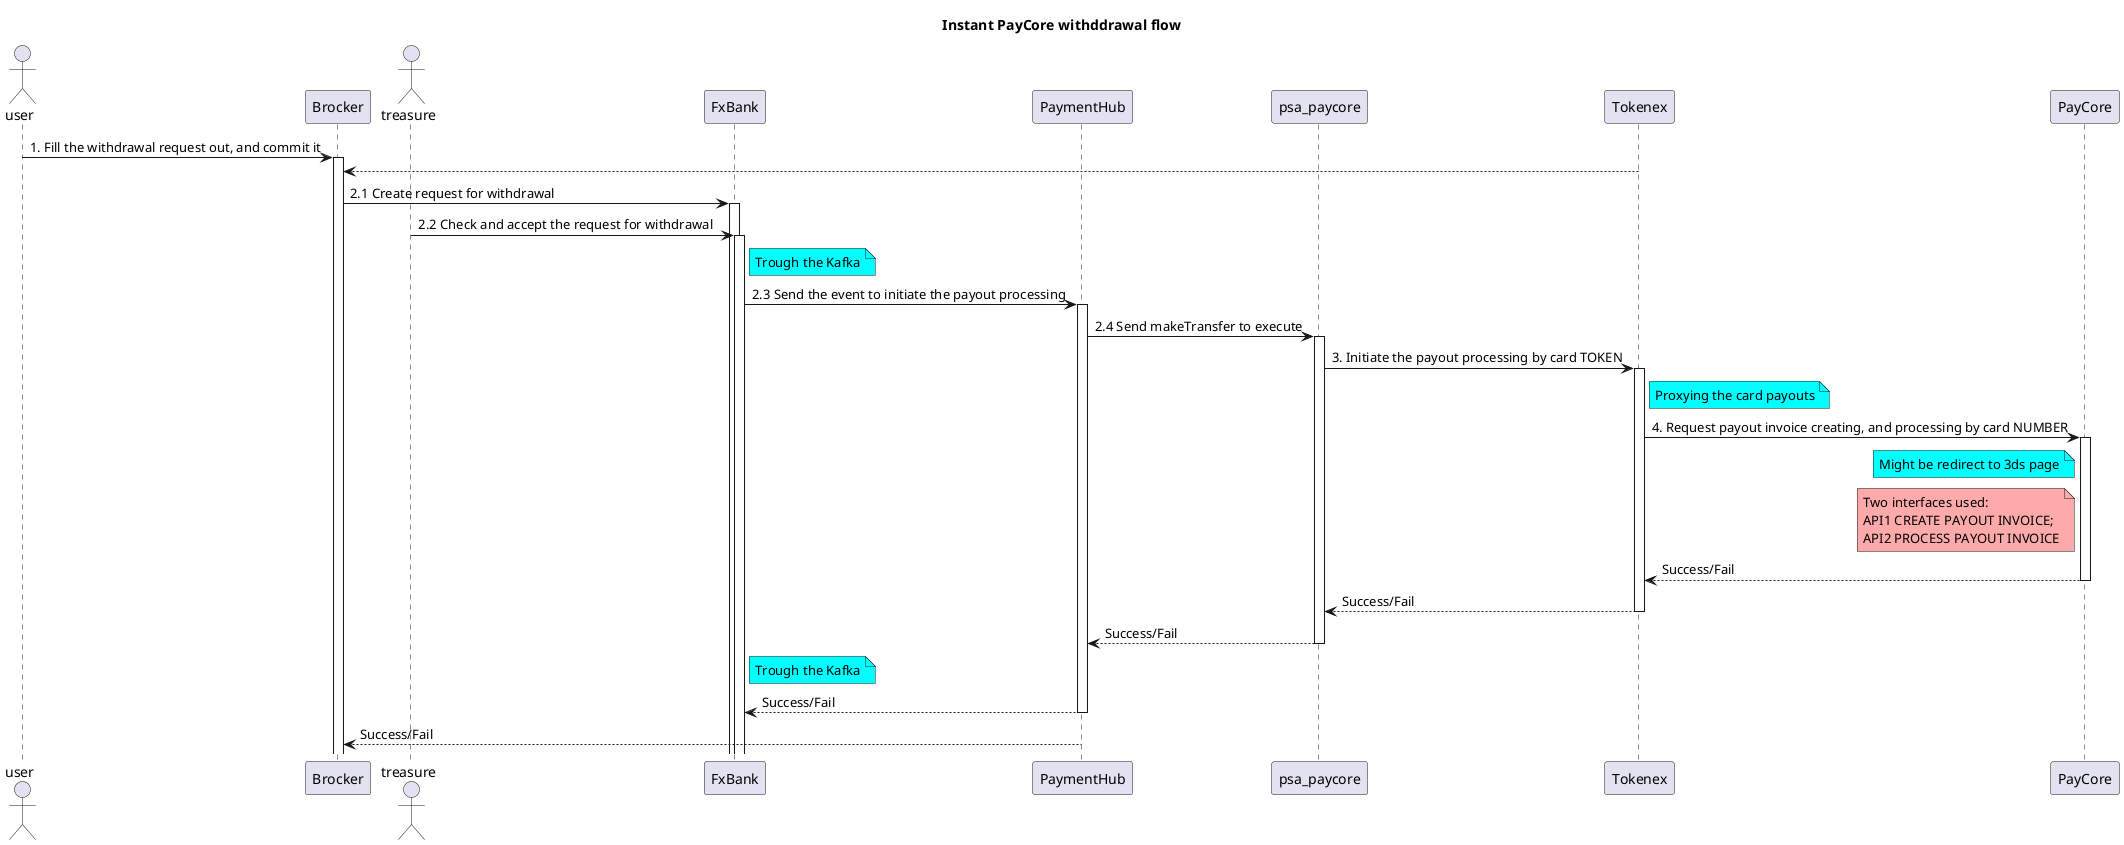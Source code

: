 @startuml

title Instant PayCore withddrawal flow

actor user
participant Brocker
actor treasure
participant FxBank
participant PaymentHub
participant psa_paycore
participant Tokenex
participant PayCore


user -> Brocker ++: 1. Fill the withdrawal request out, and commit it
Tokenex --> Brocker --: 

Brocker -> FxBank ++: 2.1 Create request for withdrawal
treasure -> FxBank ++: 2.2 Check and accept the request for withdrawal

note right of FxBank #Aqua: Trough the Kafka
FxBank -> PaymentHub ++: 2.3 Send the event to initiate the payout processing

PaymentHub -> psa_paycore ++: 2.4 Send makeTransfer to execute

psa_paycore -> Tokenex ++: 3. Initiate the payout processing by card TOKEN

note right of Tokenex #Aqua: Proxying the card payouts
Tokenex -> PayCore ++: 4. Request payout invoice creating, and processing by card NUMBER
note left of PayCore #Aqua: Might be redirect to 3ds page
note left of PayCore #FFAAAA: Two interfaces used: \nAPI1 CREATE PAYOUT INVOICE; \nAPI2 PROCESS PAYOUT INVOICE
PayCore --> Tokenex --: Success/Fail

Tokenex --> psa_paycore --: Success/Fail

psa_paycore --> PaymentHub --: Success/Fail 

note right of FxBank #Aqua: Trough the Kafka
PaymentHub --> FxBank --: Success/Fail
PaymentHub --> Brocker --: Success/Fail

@enduml